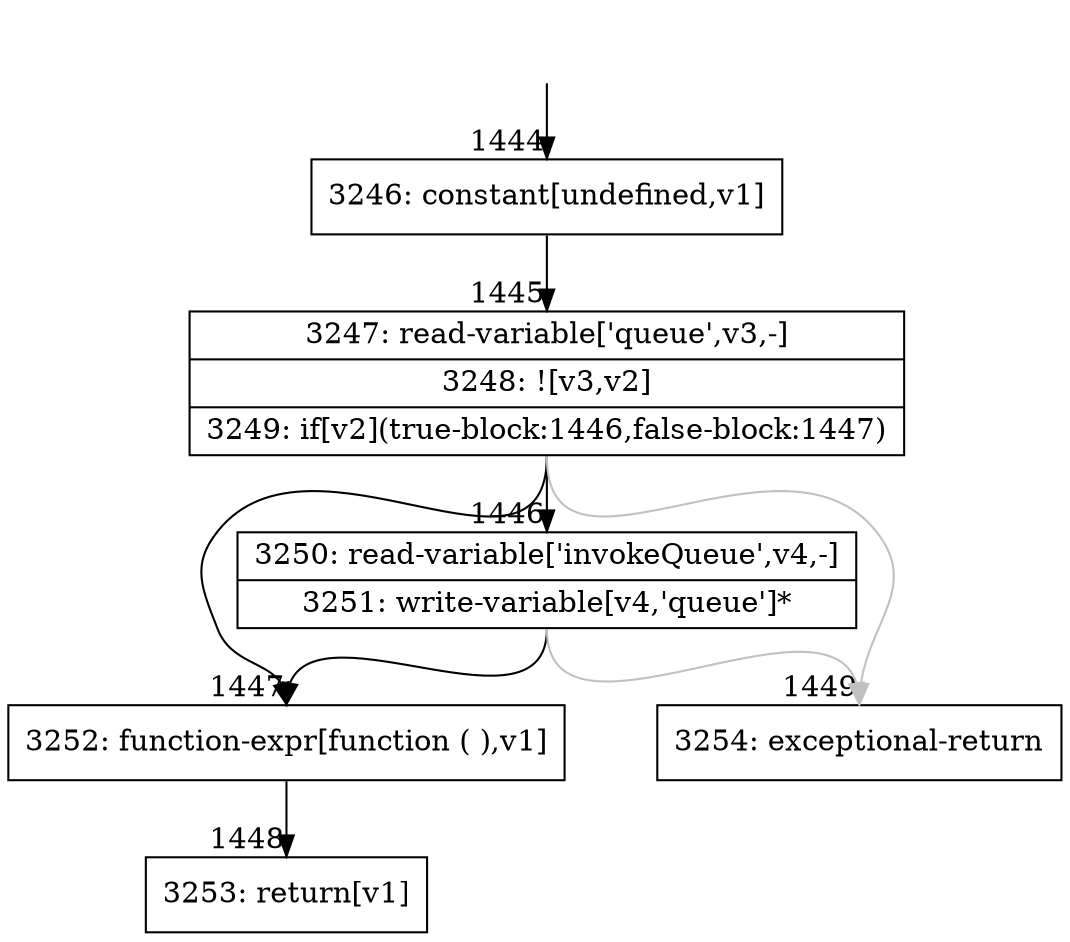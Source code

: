 digraph {
rankdir="TD"
BB_entry110[shape=none,label=""];
BB_entry110 -> BB1444 [tailport=s, headport=n, headlabel="    1444"]
BB1444 [shape=record label="{3246: constant[undefined,v1]}" ] 
BB1444 -> BB1445 [tailport=s, headport=n, headlabel="      1445"]
BB1445 [shape=record label="{3247: read-variable['queue',v3,-]|3248: ![v3,v2]|3249: if[v2](true-block:1446,false-block:1447)}" ] 
BB1445 -> BB1446 [tailport=s, headport=n, headlabel="      1446"]
BB1445 -> BB1447 [tailport=s, headport=n, headlabel="      1447"]
BB1445 -> BB1449 [tailport=s, headport=n, color=gray, headlabel="      1449"]
BB1446 [shape=record label="{3250: read-variable['invokeQueue',v4,-]|3251: write-variable[v4,'queue']*}" ] 
BB1446 -> BB1447 [tailport=s, headport=n]
BB1446 -> BB1449 [tailport=s, headport=n, color=gray]
BB1447 [shape=record label="{3252: function-expr[function ( ),v1]}" ] 
BB1447 -> BB1448 [tailport=s, headport=n, headlabel="      1448"]
BB1448 [shape=record label="{3253: return[v1]}" ] 
BB1449 [shape=record label="{3254: exceptional-return}" ] 
//#$~ 2194
}
